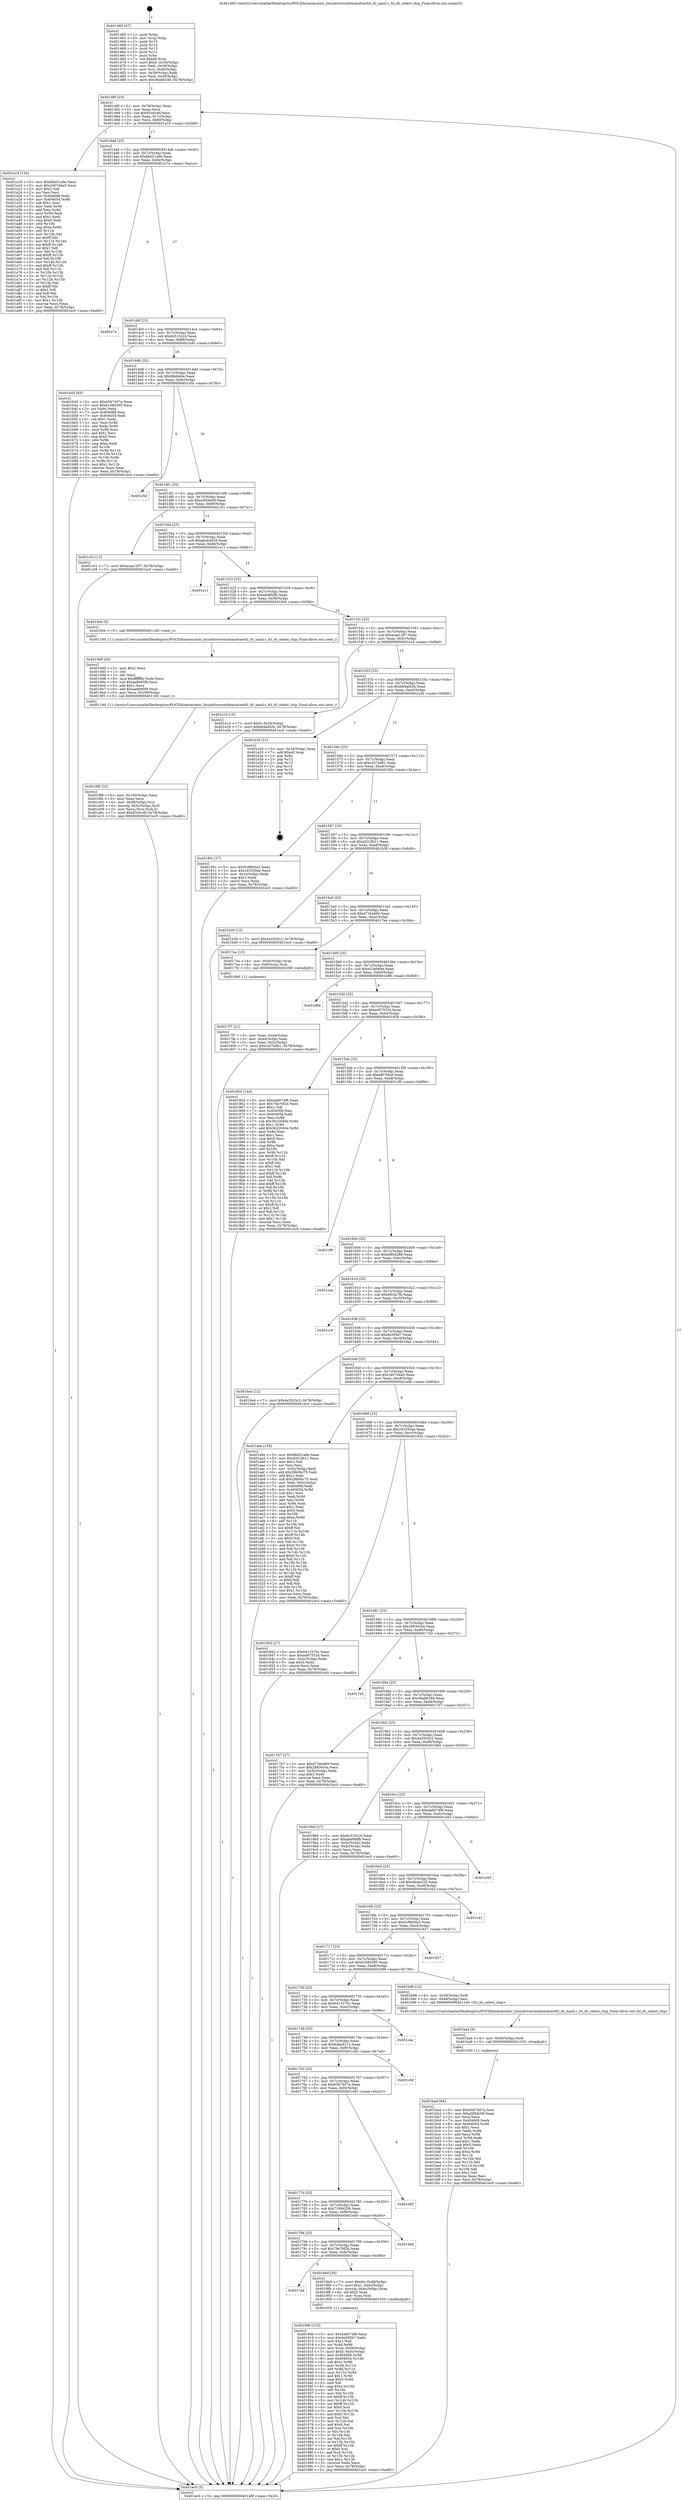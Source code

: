 digraph "0x401460" {
  label = "0x401460 (/mnt/c/Users/mathe/Desktop/tcc/POCII/binaries/extr_linuxdriversmtdnandrawfsl_ifc_nand.c_fsl_ifc_select_chip_Final-ollvm.out::main(0))"
  labelloc = "t"
  node[shape=record]

  Entry [label="",width=0.3,height=0.3,shape=circle,fillcolor=black,style=filled]
  "0x40148f" [label="{
     0x40148f [23]\l
     | [instrs]\l
     &nbsp;&nbsp;0x40148f \<+3\>: mov -0x78(%rbp),%eax\l
     &nbsp;&nbsp;0x401492 \<+2\>: mov %eax,%ecx\l
     &nbsp;&nbsp;0x401494 \<+6\>: sub $0x83cfcc6f,%ecx\l
     &nbsp;&nbsp;0x40149a \<+3\>: mov %eax,-0x7c(%rbp)\l
     &nbsp;&nbsp;0x40149d \<+3\>: mov %ecx,-0x80(%rbp)\l
     &nbsp;&nbsp;0x4014a0 \<+6\>: je 0000000000401a18 \<main+0x5b8\>\l
  }"]
  "0x401a18" [label="{
     0x401a18 [134]\l
     | [instrs]\l
     &nbsp;&nbsp;0x401a18 \<+5\>: mov $0x8bb51a9e,%eax\l
     &nbsp;&nbsp;0x401a1d \<+5\>: mov $0x2407d4a5,%ecx\l
     &nbsp;&nbsp;0x401a22 \<+2\>: mov $0x1,%dl\l
     &nbsp;&nbsp;0x401a24 \<+2\>: xor %esi,%esi\l
     &nbsp;&nbsp;0x401a26 \<+7\>: mov 0x404068,%edi\l
     &nbsp;&nbsp;0x401a2d \<+8\>: mov 0x404054,%r8d\l
     &nbsp;&nbsp;0x401a35 \<+3\>: sub $0x1,%esi\l
     &nbsp;&nbsp;0x401a38 \<+3\>: mov %edi,%r9d\l
     &nbsp;&nbsp;0x401a3b \<+3\>: add %esi,%r9d\l
     &nbsp;&nbsp;0x401a3e \<+4\>: imul %r9d,%edi\l
     &nbsp;&nbsp;0x401a42 \<+3\>: and $0x1,%edi\l
     &nbsp;&nbsp;0x401a45 \<+3\>: cmp $0x0,%edi\l
     &nbsp;&nbsp;0x401a48 \<+4\>: sete %r10b\l
     &nbsp;&nbsp;0x401a4c \<+4\>: cmp $0xa,%r8d\l
     &nbsp;&nbsp;0x401a50 \<+4\>: setl %r11b\l
     &nbsp;&nbsp;0x401a54 \<+3\>: mov %r10b,%bl\l
     &nbsp;&nbsp;0x401a57 \<+3\>: xor $0xff,%bl\l
     &nbsp;&nbsp;0x401a5a \<+3\>: mov %r11b,%r14b\l
     &nbsp;&nbsp;0x401a5d \<+4\>: xor $0xff,%r14b\l
     &nbsp;&nbsp;0x401a61 \<+3\>: xor $0x1,%dl\l
     &nbsp;&nbsp;0x401a64 \<+3\>: mov %bl,%r15b\l
     &nbsp;&nbsp;0x401a67 \<+4\>: and $0xff,%r15b\l
     &nbsp;&nbsp;0x401a6b \<+3\>: and %dl,%r10b\l
     &nbsp;&nbsp;0x401a6e \<+3\>: mov %r14b,%r12b\l
     &nbsp;&nbsp;0x401a71 \<+4\>: and $0xff,%r12b\l
     &nbsp;&nbsp;0x401a75 \<+3\>: and %dl,%r11b\l
     &nbsp;&nbsp;0x401a78 \<+3\>: or %r10b,%r15b\l
     &nbsp;&nbsp;0x401a7b \<+3\>: or %r11b,%r12b\l
     &nbsp;&nbsp;0x401a7e \<+3\>: xor %r12b,%r15b\l
     &nbsp;&nbsp;0x401a81 \<+3\>: or %r14b,%bl\l
     &nbsp;&nbsp;0x401a84 \<+3\>: xor $0xff,%bl\l
     &nbsp;&nbsp;0x401a87 \<+3\>: or $0x1,%dl\l
     &nbsp;&nbsp;0x401a8a \<+2\>: and %dl,%bl\l
     &nbsp;&nbsp;0x401a8c \<+3\>: or %bl,%r15b\l
     &nbsp;&nbsp;0x401a8f \<+4\>: test $0x1,%r15b\l
     &nbsp;&nbsp;0x401a93 \<+3\>: cmovne %ecx,%eax\l
     &nbsp;&nbsp;0x401a96 \<+3\>: mov %eax,-0x78(%rbp)\l
     &nbsp;&nbsp;0x401a99 \<+5\>: jmp 0000000000401ec0 \<main+0xa60\>\l
  }"]
  "0x4014a6" [label="{
     0x4014a6 [25]\l
     | [instrs]\l
     &nbsp;&nbsp;0x4014a6 \<+5\>: jmp 00000000004014ab \<main+0x4b\>\l
     &nbsp;&nbsp;0x4014ab \<+3\>: mov -0x7c(%rbp),%eax\l
     &nbsp;&nbsp;0x4014ae \<+5\>: sub $0x8bb51a9e,%eax\l
     &nbsp;&nbsp;0x4014b3 \<+6\>: mov %eax,-0x84(%rbp)\l
     &nbsp;&nbsp;0x4014b9 \<+6\>: je 0000000000401e7a \<main+0xa1a\>\l
  }"]
  Exit [label="",width=0.3,height=0.3,shape=circle,fillcolor=black,style=filled,peripheries=2]
  "0x401e7a" [label="{
     0x401e7a\l
  }", style=dashed]
  "0x4014bf" [label="{
     0x4014bf [25]\l
     | [instrs]\l
     &nbsp;&nbsp;0x4014bf \<+5\>: jmp 00000000004014c4 \<main+0x64\>\l
     &nbsp;&nbsp;0x4014c4 \<+3\>: mov -0x7c(%rbp),%eax\l
     &nbsp;&nbsp;0x4014c7 \<+5\>: sub $0x8c515c1b,%eax\l
     &nbsp;&nbsp;0x4014cc \<+6\>: mov %eax,-0x88(%rbp)\l
     &nbsp;&nbsp;0x4014d2 \<+6\>: je 0000000000401b45 \<main+0x6e5\>\l
  }"]
  "0x401bad" [label="{
     0x401bad [84]\l
     | [instrs]\l
     &nbsp;&nbsp;0x401bad \<+5\>: mov $0x6567407a,%esi\l
     &nbsp;&nbsp;0x401bb2 \<+5\>: mov $0xa5f5dc08,%eax\l
     &nbsp;&nbsp;0x401bb7 \<+2\>: xor %ecx,%ecx\l
     &nbsp;&nbsp;0x401bb9 \<+7\>: mov 0x404068,%edx\l
     &nbsp;&nbsp;0x401bc0 \<+8\>: mov 0x404054,%r8d\l
     &nbsp;&nbsp;0x401bc8 \<+3\>: sub $0x1,%ecx\l
     &nbsp;&nbsp;0x401bcb \<+3\>: mov %edx,%r9d\l
     &nbsp;&nbsp;0x401bce \<+3\>: add %ecx,%r9d\l
     &nbsp;&nbsp;0x401bd1 \<+4\>: imul %r9d,%edx\l
     &nbsp;&nbsp;0x401bd5 \<+3\>: and $0x1,%edx\l
     &nbsp;&nbsp;0x401bd8 \<+3\>: cmp $0x0,%edx\l
     &nbsp;&nbsp;0x401bdb \<+4\>: sete %r10b\l
     &nbsp;&nbsp;0x401bdf \<+4\>: cmp $0xa,%r8d\l
     &nbsp;&nbsp;0x401be3 \<+4\>: setl %r11b\l
     &nbsp;&nbsp;0x401be7 \<+3\>: mov %r10b,%bl\l
     &nbsp;&nbsp;0x401bea \<+3\>: and %r11b,%bl\l
     &nbsp;&nbsp;0x401bed \<+3\>: xor %r11b,%r10b\l
     &nbsp;&nbsp;0x401bf0 \<+3\>: or %r10b,%bl\l
     &nbsp;&nbsp;0x401bf3 \<+3\>: test $0x1,%bl\l
     &nbsp;&nbsp;0x401bf6 \<+3\>: cmovne %eax,%esi\l
     &nbsp;&nbsp;0x401bf9 \<+3\>: mov %esi,-0x78(%rbp)\l
     &nbsp;&nbsp;0x401bfc \<+5\>: jmp 0000000000401ec0 \<main+0xa60\>\l
  }"]
  "0x401b45" [label="{
     0x401b45 [83]\l
     | [instrs]\l
     &nbsp;&nbsp;0x401b45 \<+5\>: mov $0x6567407a,%eax\l
     &nbsp;&nbsp;0x401b4a \<+5\>: mov $0x61684395,%ecx\l
     &nbsp;&nbsp;0x401b4f \<+2\>: xor %edx,%edx\l
     &nbsp;&nbsp;0x401b51 \<+7\>: mov 0x404068,%esi\l
     &nbsp;&nbsp;0x401b58 \<+7\>: mov 0x404054,%edi\l
     &nbsp;&nbsp;0x401b5f \<+3\>: sub $0x1,%edx\l
     &nbsp;&nbsp;0x401b62 \<+3\>: mov %esi,%r8d\l
     &nbsp;&nbsp;0x401b65 \<+3\>: add %edx,%r8d\l
     &nbsp;&nbsp;0x401b68 \<+4\>: imul %r8d,%esi\l
     &nbsp;&nbsp;0x401b6c \<+3\>: and $0x1,%esi\l
     &nbsp;&nbsp;0x401b6f \<+3\>: cmp $0x0,%esi\l
     &nbsp;&nbsp;0x401b72 \<+4\>: sete %r9b\l
     &nbsp;&nbsp;0x401b76 \<+3\>: cmp $0xa,%edi\l
     &nbsp;&nbsp;0x401b79 \<+4\>: setl %r10b\l
     &nbsp;&nbsp;0x401b7d \<+3\>: mov %r9b,%r11b\l
     &nbsp;&nbsp;0x401b80 \<+3\>: and %r10b,%r11b\l
     &nbsp;&nbsp;0x401b83 \<+3\>: xor %r10b,%r9b\l
     &nbsp;&nbsp;0x401b86 \<+3\>: or %r9b,%r11b\l
     &nbsp;&nbsp;0x401b89 \<+4\>: test $0x1,%r11b\l
     &nbsp;&nbsp;0x401b8d \<+3\>: cmovne %ecx,%eax\l
     &nbsp;&nbsp;0x401b90 \<+3\>: mov %eax,-0x78(%rbp)\l
     &nbsp;&nbsp;0x401b93 \<+5\>: jmp 0000000000401ec0 \<main+0xa60\>\l
  }"]
  "0x4014d8" [label="{
     0x4014d8 [25]\l
     | [instrs]\l
     &nbsp;&nbsp;0x4014d8 \<+5\>: jmp 00000000004014dd \<main+0x7d\>\l
     &nbsp;&nbsp;0x4014dd \<+3\>: mov -0x7c(%rbp),%eax\l
     &nbsp;&nbsp;0x4014e0 \<+5\>: sub $0x9fefd40e,%eax\l
     &nbsp;&nbsp;0x4014e5 \<+6\>: mov %eax,-0x8c(%rbp)\l
     &nbsp;&nbsp;0x4014eb \<+6\>: je 0000000000401c5d \<main+0x7fd\>\l
  }"]
  "0x401ba4" [label="{
     0x401ba4 [9]\l
     | [instrs]\l
     &nbsp;&nbsp;0x401ba4 \<+4\>: mov -0x58(%rbp),%rdi\l
     &nbsp;&nbsp;0x401ba8 \<+5\>: call 0000000000401030 \<free@plt\>\l
     | [calls]\l
     &nbsp;&nbsp;0x401030 \{1\} (unknown)\l
  }"]
  "0x401c5d" [label="{
     0x401c5d\l
  }", style=dashed]
  "0x4014f1" [label="{
     0x4014f1 [25]\l
     | [instrs]\l
     &nbsp;&nbsp;0x4014f1 \<+5\>: jmp 00000000004014f6 \<main+0x96\>\l
     &nbsp;&nbsp;0x4014f6 \<+3\>: mov -0x7c(%rbp),%eax\l
     &nbsp;&nbsp;0x4014f9 \<+5\>: sub $0xa5f5dc08,%eax\l
     &nbsp;&nbsp;0x4014fe \<+6\>: mov %eax,-0x90(%rbp)\l
     &nbsp;&nbsp;0x401504 \<+6\>: je 0000000000401c01 \<main+0x7a1\>\l
  }"]
  "0x4019f8" [label="{
     0x4019f8 [32]\l
     | [instrs]\l
     &nbsp;&nbsp;0x4019f8 \<+6\>: mov -0x100(%rbp),%ecx\l
     &nbsp;&nbsp;0x4019fe \<+3\>: imul %eax,%ecx\l
     &nbsp;&nbsp;0x401a01 \<+4\>: mov -0x58(%rbp),%rsi\l
     &nbsp;&nbsp;0x401a05 \<+4\>: movslq -0x5c(%rbp),%rdi\l
     &nbsp;&nbsp;0x401a09 \<+3\>: mov %ecx,(%rsi,%rdi,4)\l
     &nbsp;&nbsp;0x401a0c \<+7\>: movl $0x83cfcc6f,-0x78(%rbp)\l
     &nbsp;&nbsp;0x401a13 \<+5\>: jmp 0000000000401ec0 \<main+0xa60\>\l
  }"]
  "0x401c01" [label="{
     0x401c01 [12]\l
     | [instrs]\l
     &nbsp;&nbsp;0x401c01 \<+7\>: movl $0xacaa1287,-0x78(%rbp)\l
     &nbsp;&nbsp;0x401c08 \<+5\>: jmp 0000000000401ec0 \<main+0xa60\>\l
  }"]
  "0x40150a" [label="{
     0x40150a [25]\l
     | [instrs]\l
     &nbsp;&nbsp;0x40150a \<+5\>: jmp 000000000040150f \<main+0xaf\>\l
     &nbsp;&nbsp;0x40150f \<+3\>: mov -0x7c(%rbp),%eax\l
     &nbsp;&nbsp;0x401512 \<+5\>: sub $0xabcb4928,%eax\l
     &nbsp;&nbsp;0x401517 \<+6\>: mov %eax,-0x94(%rbp)\l
     &nbsp;&nbsp;0x40151d \<+6\>: je 0000000000401e11 \<main+0x9b1\>\l
  }"]
  "0x4019d0" [label="{
     0x4019d0 [40]\l
     | [instrs]\l
     &nbsp;&nbsp;0x4019d0 \<+5\>: mov $0x2,%ecx\l
     &nbsp;&nbsp;0x4019d5 \<+1\>: cltd\l
     &nbsp;&nbsp;0x4019d6 \<+2\>: idiv %ecx\l
     &nbsp;&nbsp;0x4019d8 \<+6\>: imul $0xfffffffe,%edx,%ecx\l
     &nbsp;&nbsp;0x4019de \<+6\>: sub $0xaa8b85f9,%ecx\l
     &nbsp;&nbsp;0x4019e4 \<+3\>: add $0x1,%ecx\l
     &nbsp;&nbsp;0x4019e7 \<+6\>: add $0xaa8b85f9,%ecx\l
     &nbsp;&nbsp;0x4019ed \<+6\>: mov %ecx,-0x100(%rbp)\l
     &nbsp;&nbsp;0x4019f3 \<+5\>: call 0000000000401160 \<next_i\>\l
     | [calls]\l
     &nbsp;&nbsp;0x401160 \{1\} (/mnt/c/Users/mathe/Desktop/tcc/POCII/binaries/extr_linuxdriversmtdnandrawfsl_ifc_nand.c_fsl_ifc_select_chip_Final-ollvm.out::next_i)\l
  }"]
  "0x401e11" [label="{
     0x401e11\l
  }", style=dashed]
  "0x401523" [label="{
     0x401523 [25]\l
     | [instrs]\l
     &nbsp;&nbsp;0x401523 \<+5\>: jmp 0000000000401528 \<main+0xc8\>\l
     &nbsp;&nbsp;0x401528 \<+3\>: mov -0x7c(%rbp),%eax\l
     &nbsp;&nbsp;0x40152b \<+5\>: sub $0xabd9fdfb,%eax\l
     &nbsp;&nbsp;0x401530 \<+6\>: mov %eax,-0x98(%rbp)\l
     &nbsp;&nbsp;0x401536 \<+6\>: je 00000000004019cb \<main+0x56b\>\l
  }"]
  "0x40190b" [label="{
     0x40190b [153]\l
     | [instrs]\l
     &nbsp;&nbsp;0x40190b \<+5\>: mov $0x4a6074f8,%ecx\l
     &nbsp;&nbsp;0x401910 \<+5\>: mov $0x8e295b7,%edx\l
     &nbsp;&nbsp;0x401915 \<+3\>: mov $0x1,%sil\l
     &nbsp;&nbsp;0x401918 \<+3\>: xor %r8d,%r8d\l
     &nbsp;&nbsp;0x40191b \<+4\>: mov %rax,-0x58(%rbp)\l
     &nbsp;&nbsp;0x40191f \<+7\>: movl $0x0,-0x5c(%rbp)\l
     &nbsp;&nbsp;0x401926 \<+8\>: mov 0x404068,%r9d\l
     &nbsp;&nbsp;0x40192e \<+8\>: mov 0x404054,%r10d\l
     &nbsp;&nbsp;0x401936 \<+4\>: sub $0x1,%r8d\l
     &nbsp;&nbsp;0x40193a \<+3\>: mov %r9d,%r11d\l
     &nbsp;&nbsp;0x40193d \<+3\>: add %r8d,%r11d\l
     &nbsp;&nbsp;0x401940 \<+4\>: imul %r11d,%r9d\l
     &nbsp;&nbsp;0x401944 \<+4\>: and $0x1,%r9d\l
     &nbsp;&nbsp;0x401948 \<+4\>: cmp $0x0,%r9d\l
     &nbsp;&nbsp;0x40194c \<+3\>: sete %bl\l
     &nbsp;&nbsp;0x40194f \<+4\>: cmp $0xa,%r10d\l
     &nbsp;&nbsp;0x401953 \<+4\>: setl %r14b\l
     &nbsp;&nbsp;0x401957 \<+3\>: mov %bl,%r15b\l
     &nbsp;&nbsp;0x40195a \<+4\>: xor $0xff,%r15b\l
     &nbsp;&nbsp;0x40195e \<+3\>: mov %r14b,%r12b\l
     &nbsp;&nbsp;0x401961 \<+4\>: xor $0xff,%r12b\l
     &nbsp;&nbsp;0x401965 \<+4\>: xor $0x0,%sil\l
     &nbsp;&nbsp;0x401969 \<+3\>: mov %r15b,%r13b\l
     &nbsp;&nbsp;0x40196c \<+4\>: and $0x0,%r13b\l
     &nbsp;&nbsp;0x401970 \<+3\>: and %sil,%bl\l
     &nbsp;&nbsp;0x401973 \<+3\>: mov %r12b,%al\l
     &nbsp;&nbsp;0x401976 \<+2\>: and $0x0,%al\l
     &nbsp;&nbsp;0x401978 \<+3\>: and %sil,%r14b\l
     &nbsp;&nbsp;0x40197b \<+3\>: or %bl,%r13b\l
     &nbsp;&nbsp;0x40197e \<+3\>: or %r14b,%al\l
     &nbsp;&nbsp;0x401981 \<+3\>: xor %al,%r13b\l
     &nbsp;&nbsp;0x401984 \<+3\>: or %r12b,%r15b\l
     &nbsp;&nbsp;0x401987 \<+4\>: xor $0xff,%r15b\l
     &nbsp;&nbsp;0x40198b \<+4\>: or $0x0,%sil\l
     &nbsp;&nbsp;0x40198f \<+3\>: and %sil,%r15b\l
     &nbsp;&nbsp;0x401992 \<+3\>: or %r15b,%r13b\l
     &nbsp;&nbsp;0x401995 \<+4\>: test $0x1,%r13b\l
     &nbsp;&nbsp;0x401999 \<+3\>: cmovne %edx,%ecx\l
     &nbsp;&nbsp;0x40199c \<+3\>: mov %ecx,-0x78(%rbp)\l
     &nbsp;&nbsp;0x40199f \<+5\>: jmp 0000000000401ec0 \<main+0xa60\>\l
  }"]
  "0x4019cb" [label="{
     0x4019cb [5]\l
     | [instrs]\l
     &nbsp;&nbsp;0x4019cb \<+5\>: call 0000000000401160 \<next_i\>\l
     | [calls]\l
     &nbsp;&nbsp;0x401160 \{1\} (/mnt/c/Users/mathe/Desktop/tcc/POCII/binaries/extr_linuxdriversmtdnandrawfsl_ifc_nand.c_fsl_ifc_select_chip_Final-ollvm.out::next_i)\l
  }"]
  "0x40153c" [label="{
     0x40153c [25]\l
     | [instrs]\l
     &nbsp;&nbsp;0x40153c \<+5\>: jmp 0000000000401541 \<main+0xe1\>\l
     &nbsp;&nbsp;0x401541 \<+3\>: mov -0x7c(%rbp),%eax\l
     &nbsp;&nbsp;0x401544 \<+5\>: sub $0xacaa1287,%eax\l
     &nbsp;&nbsp;0x401549 \<+6\>: mov %eax,-0x9c(%rbp)\l
     &nbsp;&nbsp;0x40154f \<+6\>: je 0000000000401e1d \<main+0x9bd\>\l
  }"]
  "0x4017ad" [label="{
     0x4017ad\l
  }", style=dashed]
  "0x401e1d" [label="{
     0x401e1d [19]\l
     | [instrs]\l
     &nbsp;&nbsp;0x401e1d \<+7\>: movl $0x0,-0x34(%rbp)\l
     &nbsp;&nbsp;0x401e24 \<+7\>: movl $0xb64af42b,-0x78(%rbp)\l
     &nbsp;&nbsp;0x401e2b \<+5\>: jmp 0000000000401ec0 \<main+0xa60\>\l
  }"]
  "0x401555" [label="{
     0x401555 [25]\l
     | [instrs]\l
     &nbsp;&nbsp;0x401555 \<+5\>: jmp 000000000040155a \<main+0xfa\>\l
     &nbsp;&nbsp;0x40155a \<+3\>: mov -0x7c(%rbp),%eax\l
     &nbsp;&nbsp;0x40155d \<+5\>: sub $0xb64af42b,%eax\l
     &nbsp;&nbsp;0x401562 \<+6\>: mov %eax,-0xa0(%rbp)\l
     &nbsp;&nbsp;0x401568 \<+6\>: je 0000000000401e30 \<main+0x9d0\>\l
  }"]
  "0x4018ed" [label="{
     0x4018ed [30]\l
     | [instrs]\l
     &nbsp;&nbsp;0x4018ed \<+7\>: movl $0x64,-0x48(%rbp)\l
     &nbsp;&nbsp;0x4018f4 \<+7\>: movl $0x1,-0x4c(%rbp)\l
     &nbsp;&nbsp;0x4018fb \<+4\>: movslq -0x4c(%rbp),%rax\l
     &nbsp;&nbsp;0x4018ff \<+4\>: shl $0x2,%rax\l
     &nbsp;&nbsp;0x401903 \<+3\>: mov %rax,%rdi\l
     &nbsp;&nbsp;0x401906 \<+5\>: call 0000000000401050 \<malloc@plt\>\l
     | [calls]\l
     &nbsp;&nbsp;0x401050 \{1\} (unknown)\l
  }"]
  "0x401e30" [label="{
     0x401e30 [21]\l
     | [instrs]\l
     &nbsp;&nbsp;0x401e30 \<+3\>: mov -0x34(%rbp),%eax\l
     &nbsp;&nbsp;0x401e33 \<+7\>: add $0xe8,%rsp\l
     &nbsp;&nbsp;0x401e3a \<+1\>: pop %rbx\l
     &nbsp;&nbsp;0x401e3b \<+2\>: pop %r12\l
     &nbsp;&nbsp;0x401e3d \<+2\>: pop %r13\l
     &nbsp;&nbsp;0x401e3f \<+2\>: pop %r14\l
     &nbsp;&nbsp;0x401e41 \<+2\>: pop %r15\l
     &nbsp;&nbsp;0x401e43 \<+1\>: pop %rbp\l
     &nbsp;&nbsp;0x401e44 \<+1\>: ret\l
  }"]
  "0x40156e" [label="{
     0x40156e [25]\l
     | [instrs]\l
     &nbsp;&nbsp;0x40156e \<+5\>: jmp 0000000000401573 \<main+0x113\>\l
     &nbsp;&nbsp;0x401573 \<+3\>: mov -0x7c(%rbp),%eax\l
     &nbsp;&nbsp;0x401576 \<+5\>: sub $0xc437ed61,%eax\l
     &nbsp;&nbsp;0x40157b \<+6\>: mov %eax,-0xa4(%rbp)\l
     &nbsp;&nbsp;0x401581 \<+6\>: je 000000000040180c \<main+0x3ac\>\l
  }"]
  "0x401794" [label="{
     0x401794 [25]\l
     | [instrs]\l
     &nbsp;&nbsp;0x401794 \<+5\>: jmp 0000000000401799 \<main+0x339\>\l
     &nbsp;&nbsp;0x401799 \<+3\>: mov -0x7c(%rbp),%eax\l
     &nbsp;&nbsp;0x40179c \<+5\>: sub $0x79a76f2b,%eax\l
     &nbsp;&nbsp;0x4017a1 \<+6\>: mov %eax,-0xfc(%rbp)\l
     &nbsp;&nbsp;0x4017a7 \<+6\>: je 00000000004018ed \<main+0x48d\>\l
  }"]
  "0x40180c" [label="{
     0x40180c [27]\l
     | [instrs]\l
     &nbsp;&nbsp;0x40180c \<+5\>: mov $0x5c9800a3,%eax\l
     &nbsp;&nbsp;0x401811 \<+5\>: mov $0x243550ae,%ecx\l
     &nbsp;&nbsp;0x401816 \<+3\>: mov -0x2c(%rbp),%edx\l
     &nbsp;&nbsp;0x401819 \<+3\>: cmp $0x1,%edx\l
     &nbsp;&nbsp;0x40181c \<+3\>: cmovl %ecx,%eax\l
     &nbsp;&nbsp;0x40181f \<+3\>: mov %eax,-0x78(%rbp)\l
     &nbsp;&nbsp;0x401822 \<+5\>: jmp 0000000000401ec0 \<main+0xa60\>\l
  }"]
  "0x401587" [label="{
     0x401587 [25]\l
     | [instrs]\l
     &nbsp;&nbsp;0x401587 \<+5\>: jmp 000000000040158c \<main+0x12c\>\l
     &nbsp;&nbsp;0x40158c \<+3\>: mov -0x7c(%rbp),%eax\l
     &nbsp;&nbsp;0x40158f \<+5\>: sub $0xd321fb11,%eax\l
     &nbsp;&nbsp;0x401594 \<+6\>: mov %eax,-0xa8(%rbp)\l
     &nbsp;&nbsp;0x40159a \<+6\>: je 0000000000401b39 \<main+0x6d9\>\l
  }"]
  "0x401eb4" [label="{
     0x401eb4\l
  }", style=dashed]
  "0x401b39" [label="{
     0x401b39 [12]\l
     | [instrs]\l
     &nbsp;&nbsp;0x401b39 \<+7\>: movl $0x4a3503c2,-0x78(%rbp)\l
     &nbsp;&nbsp;0x401b40 \<+5\>: jmp 0000000000401ec0 \<main+0xa60\>\l
  }"]
  "0x4015a0" [label="{
     0x4015a0 [25]\l
     | [instrs]\l
     &nbsp;&nbsp;0x4015a0 \<+5\>: jmp 00000000004015a5 \<main+0x145\>\l
     &nbsp;&nbsp;0x4015a5 \<+3\>: mov -0x7c(%rbp),%eax\l
     &nbsp;&nbsp;0x4015a8 \<+5\>: sub $0xd716a469,%eax\l
     &nbsp;&nbsp;0x4015ad \<+6\>: mov %eax,-0xac(%rbp)\l
     &nbsp;&nbsp;0x4015b3 \<+6\>: je 00000000004017ea \<main+0x38a\>\l
  }"]
  "0x40177b" [label="{
     0x40177b [25]\l
     | [instrs]\l
     &nbsp;&nbsp;0x40177b \<+5\>: jmp 0000000000401780 \<main+0x320\>\l
     &nbsp;&nbsp;0x401780 \<+3\>: mov -0x7c(%rbp),%eax\l
     &nbsp;&nbsp;0x401783 \<+5\>: sub $0x7169d256,%eax\l
     &nbsp;&nbsp;0x401788 \<+6\>: mov %eax,-0xf8(%rbp)\l
     &nbsp;&nbsp;0x40178e \<+6\>: je 0000000000401eb4 \<main+0xa54\>\l
  }"]
  "0x4017ea" [label="{
     0x4017ea [13]\l
     | [instrs]\l
     &nbsp;&nbsp;0x4017ea \<+4\>: mov -0x40(%rbp),%rax\l
     &nbsp;&nbsp;0x4017ee \<+4\>: mov 0x8(%rax),%rdi\l
     &nbsp;&nbsp;0x4017f2 \<+5\>: call 0000000000401060 \<atoi@plt\>\l
     | [calls]\l
     &nbsp;&nbsp;0x401060 \{1\} (unknown)\l
  }"]
  "0x4015b9" [label="{
     0x4015b9 [25]\l
     | [instrs]\l
     &nbsp;&nbsp;0x4015b9 \<+5\>: jmp 00000000004015be \<main+0x15e\>\l
     &nbsp;&nbsp;0x4015be \<+3\>: mov -0x7c(%rbp),%eax\l
     &nbsp;&nbsp;0x4015c1 \<+5\>: sub $0xe23eb84e,%eax\l
     &nbsp;&nbsp;0x4015c6 \<+6\>: mov %eax,-0xb0(%rbp)\l
     &nbsp;&nbsp;0x4015cc \<+6\>: je 0000000000401d86 \<main+0x926\>\l
  }"]
  "0x401e93" [label="{
     0x401e93\l
  }", style=dashed]
  "0x401d86" [label="{
     0x401d86\l
  }", style=dashed]
  "0x4015d2" [label="{
     0x4015d2 [25]\l
     | [instrs]\l
     &nbsp;&nbsp;0x4015d2 \<+5\>: jmp 00000000004015d7 \<main+0x177\>\l
     &nbsp;&nbsp;0x4015d7 \<+3\>: mov -0x7c(%rbp),%eax\l
     &nbsp;&nbsp;0x4015da \<+5\>: sub $0xed975534,%eax\l
     &nbsp;&nbsp;0x4015df \<+6\>: mov %eax,-0xb4(%rbp)\l
     &nbsp;&nbsp;0x4015e5 \<+6\>: je 000000000040185d \<main+0x3fd\>\l
  }"]
  "0x401762" [label="{
     0x401762 [25]\l
     | [instrs]\l
     &nbsp;&nbsp;0x401762 \<+5\>: jmp 0000000000401767 \<main+0x307\>\l
     &nbsp;&nbsp;0x401767 \<+3\>: mov -0x7c(%rbp),%eax\l
     &nbsp;&nbsp;0x40176a \<+5\>: sub $0x6567407a,%eax\l
     &nbsp;&nbsp;0x40176f \<+6\>: mov %eax,-0xf4(%rbp)\l
     &nbsp;&nbsp;0x401775 \<+6\>: je 0000000000401e93 \<main+0xa33\>\l
  }"]
  "0x40185d" [label="{
     0x40185d [144]\l
     | [instrs]\l
     &nbsp;&nbsp;0x40185d \<+5\>: mov $0x4a6074f8,%eax\l
     &nbsp;&nbsp;0x401862 \<+5\>: mov $0x79a76f2b,%ecx\l
     &nbsp;&nbsp;0x401867 \<+2\>: mov $0x1,%dl\l
     &nbsp;&nbsp;0x401869 \<+7\>: mov 0x404068,%esi\l
     &nbsp;&nbsp;0x401870 \<+7\>: mov 0x404054,%edi\l
     &nbsp;&nbsp;0x401877 \<+3\>: mov %esi,%r8d\l
     &nbsp;&nbsp;0x40187a \<+7\>: sub $0x3622640e,%r8d\l
     &nbsp;&nbsp;0x401881 \<+4\>: sub $0x1,%r8d\l
     &nbsp;&nbsp;0x401885 \<+7\>: add $0x3622640e,%r8d\l
     &nbsp;&nbsp;0x40188c \<+4\>: imul %r8d,%esi\l
     &nbsp;&nbsp;0x401890 \<+3\>: and $0x1,%esi\l
     &nbsp;&nbsp;0x401893 \<+3\>: cmp $0x0,%esi\l
     &nbsp;&nbsp;0x401896 \<+4\>: sete %r9b\l
     &nbsp;&nbsp;0x40189a \<+3\>: cmp $0xa,%edi\l
     &nbsp;&nbsp;0x40189d \<+4\>: setl %r10b\l
     &nbsp;&nbsp;0x4018a1 \<+3\>: mov %r9b,%r11b\l
     &nbsp;&nbsp;0x4018a4 \<+4\>: xor $0xff,%r11b\l
     &nbsp;&nbsp;0x4018a8 \<+3\>: mov %r10b,%bl\l
     &nbsp;&nbsp;0x4018ab \<+3\>: xor $0xff,%bl\l
     &nbsp;&nbsp;0x4018ae \<+3\>: xor $0x1,%dl\l
     &nbsp;&nbsp;0x4018b1 \<+3\>: mov %r11b,%r14b\l
     &nbsp;&nbsp;0x4018b4 \<+4\>: and $0xff,%r14b\l
     &nbsp;&nbsp;0x4018b8 \<+3\>: and %dl,%r9b\l
     &nbsp;&nbsp;0x4018bb \<+3\>: mov %bl,%r15b\l
     &nbsp;&nbsp;0x4018be \<+4\>: and $0xff,%r15b\l
     &nbsp;&nbsp;0x4018c2 \<+3\>: and %dl,%r10b\l
     &nbsp;&nbsp;0x4018c5 \<+3\>: or %r9b,%r14b\l
     &nbsp;&nbsp;0x4018c8 \<+3\>: or %r10b,%r15b\l
     &nbsp;&nbsp;0x4018cb \<+3\>: xor %r15b,%r14b\l
     &nbsp;&nbsp;0x4018ce \<+3\>: or %bl,%r11b\l
     &nbsp;&nbsp;0x4018d1 \<+4\>: xor $0xff,%r11b\l
     &nbsp;&nbsp;0x4018d5 \<+3\>: or $0x1,%dl\l
     &nbsp;&nbsp;0x4018d8 \<+3\>: and %dl,%r11b\l
     &nbsp;&nbsp;0x4018db \<+3\>: or %r11b,%r14b\l
     &nbsp;&nbsp;0x4018de \<+4\>: test $0x1,%r14b\l
     &nbsp;&nbsp;0x4018e2 \<+3\>: cmovne %ecx,%eax\l
     &nbsp;&nbsp;0x4018e5 \<+3\>: mov %eax,-0x78(%rbp)\l
     &nbsp;&nbsp;0x4018e8 \<+5\>: jmp 0000000000401ec0 \<main+0xa60\>\l
  }"]
  "0x4015eb" [label="{
     0x4015eb [25]\l
     | [instrs]\l
     &nbsp;&nbsp;0x4015eb \<+5\>: jmp 00000000004015f0 \<main+0x190\>\l
     &nbsp;&nbsp;0x4015f0 \<+3\>: mov -0x7c(%rbp),%eax\l
     &nbsp;&nbsp;0x4015f3 \<+5\>: sub $0xef07bfa9,%eax\l
     &nbsp;&nbsp;0x4015f8 \<+6\>: mov %eax,-0xb8(%rbp)\l
     &nbsp;&nbsp;0x4015fe \<+6\>: je 0000000000401cf6 \<main+0x896\>\l
  }"]
  "0x401c0d" [label="{
     0x401c0d\l
  }", style=dashed]
  "0x401cf6" [label="{
     0x401cf6\l
  }", style=dashed]
  "0x401604" [label="{
     0x401604 [25]\l
     | [instrs]\l
     &nbsp;&nbsp;0x401604 \<+5\>: jmp 0000000000401609 \<main+0x1a9\>\l
     &nbsp;&nbsp;0x401609 \<+3\>: mov -0x7c(%rbp),%eax\l
     &nbsp;&nbsp;0x40160c \<+5\>: sub $0xef80d288,%eax\l
     &nbsp;&nbsp;0x401611 \<+6\>: mov %eax,-0xbc(%rbp)\l
     &nbsp;&nbsp;0x401617 \<+6\>: je 0000000000401caa \<main+0x84a\>\l
  }"]
  "0x401749" [label="{
     0x401749 [25]\l
     | [instrs]\l
     &nbsp;&nbsp;0x401749 \<+5\>: jmp 000000000040174e \<main+0x2ee\>\l
     &nbsp;&nbsp;0x40174e \<+3\>: mov -0x7c(%rbp),%eax\l
     &nbsp;&nbsp;0x401751 \<+5\>: sub $0x64bc9113,%eax\l
     &nbsp;&nbsp;0x401756 \<+6\>: mov %eax,-0xf0(%rbp)\l
     &nbsp;&nbsp;0x40175c \<+6\>: je 0000000000401c0d \<main+0x7ad\>\l
  }"]
  "0x401caa" [label="{
     0x401caa\l
  }", style=dashed]
  "0x40161d" [label="{
     0x40161d [25]\l
     | [instrs]\l
     &nbsp;&nbsp;0x40161d \<+5\>: jmp 0000000000401622 \<main+0x1c2\>\l
     &nbsp;&nbsp;0x401622 \<+3\>: mov -0x7c(%rbp),%eax\l
     &nbsp;&nbsp;0x401625 \<+5\>: sub $0xf003a7fb,%eax\l
     &nbsp;&nbsp;0x40162a \<+6\>: mov %eax,-0xc0(%rbp)\l
     &nbsp;&nbsp;0x401630 \<+6\>: je 0000000000401cc9 \<main+0x869\>\l
  }"]
  "0x401cea" [label="{
     0x401cea\l
  }", style=dashed]
  "0x401cc9" [label="{
     0x401cc9\l
  }", style=dashed]
  "0x401636" [label="{
     0x401636 [25]\l
     | [instrs]\l
     &nbsp;&nbsp;0x401636 \<+5\>: jmp 000000000040163b \<main+0x1db\>\l
     &nbsp;&nbsp;0x40163b \<+3\>: mov -0x7c(%rbp),%eax\l
     &nbsp;&nbsp;0x40163e \<+5\>: sub $0x8e295b7,%eax\l
     &nbsp;&nbsp;0x401643 \<+6\>: mov %eax,-0xc4(%rbp)\l
     &nbsp;&nbsp;0x401649 \<+6\>: je 00000000004019a4 \<main+0x544\>\l
  }"]
  "0x401730" [label="{
     0x401730 [25]\l
     | [instrs]\l
     &nbsp;&nbsp;0x401730 \<+5\>: jmp 0000000000401735 \<main+0x2d5\>\l
     &nbsp;&nbsp;0x401735 \<+3\>: mov -0x7c(%rbp),%eax\l
     &nbsp;&nbsp;0x401738 \<+5\>: sub $0x6413370c,%eax\l
     &nbsp;&nbsp;0x40173d \<+6\>: mov %eax,-0xec(%rbp)\l
     &nbsp;&nbsp;0x401743 \<+6\>: je 0000000000401cea \<main+0x88a\>\l
  }"]
  "0x4019a4" [label="{
     0x4019a4 [12]\l
     | [instrs]\l
     &nbsp;&nbsp;0x4019a4 \<+7\>: movl $0x4a3503c2,-0x78(%rbp)\l
     &nbsp;&nbsp;0x4019ab \<+5\>: jmp 0000000000401ec0 \<main+0xa60\>\l
  }"]
  "0x40164f" [label="{
     0x40164f [25]\l
     | [instrs]\l
     &nbsp;&nbsp;0x40164f \<+5\>: jmp 0000000000401654 \<main+0x1f4\>\l
     &nbsp;&nbsp;0x401654 \<+3\>: mov -0x7c(%rbp),%eax\l
     &nbsp;&nbsp;0x401657 \<+5\>: sub $0x2407d4a5,%eax\l
     &nbsp;&nbsp;0x40165c \<+6\>: mov %eax,-0xc8(%rbp)\l
     &nbsp;&nbsp;0x401662 \<+6\>: je 0000000000401a9e \<main+0x63e\>\l
  }"]
  "0x401b98" [label="{
     0x401b98 [12]\l
     | [instrs]\l
     &nbsp;&nbsp;0x401b98 \<+4\>: mov -0x58(%rbp),%rdi\l
     &nbsp;&nbsp;0x401b9c \<+3\>: mov -0x48(%rbp),%esi\l
     &nbsp;&nbsp;0x401b9f \<+5\>: call 0000000000401240 \<fsl_ifc_select_chip\>\l
     | [calls]\l
     &nbsp;&nbsp;0x401240 \{1\} (/mnt/c/Users/mathe/Desktop/tcc/POCII/binaries/extr_linuxdriversmtdnandrawfsl_ifc_nand.c_fsl_ifc_select_chip_Final-ollvm.out::fsl_ifc_select_chip)\l
  }"]
  "0x401a9e" [label="{
     0x401a9e [155]\l
     | [instrs]\l
     &nbsp;&nbsp;0x401a9e \<+5\>: mov $0x8bb51a9e,%eax\l
     &nbsp;&nbsp;0x401aa3 \<+5\>: mov $0xd321fb11,%ecx\l
     &nbsp;&nbsp;0x401aa8 \<+2\>: mov $0x1,%dl\l
     &nbsp;&nbsp;0x401aaa \<+2\>: xor %esi,%esi\l
     &nbsp;&nbsp;0x401aac \<+3\>: mov -0x5c(%rbp),%edi\l
     &nbsp;&nbsp;0x401aaf \<+6\>: add $0x29b0bc75,%edi\l
     &nbsp;&nbsp;0x401ab5 \<+3\>: add $0x1,%edi\l
     &nbsp;&nbsp;0x401ab8 \<+6\>: sub $0x29b0bc75,%edi\l
     &nbsp;&nbsp;0x401abe \<+3\>: mov %edi,-0x5c(%rbp)\l
     &nbsp;&nbsp;0x401ac1 \<+7\>: mov 0x404068,%edi\l
     &nbsp;&nbsp;0x401ac8 \<+8\>: mov 0x404054,%r8d\l
     &nbsp;&nbsp;0x401ad0 \<+3\>: sub $0x1,%esi\l
     &nbsp;&nbsp;0x401ad3 \<+3\>: mov %edi,%r9d\l
     &nbsp;&nbsp;0x401ad6 \<+3\>: add %esi,%r9d\l
     &nbsp;&nbsp;0x401ad9 \<+4\>: imul %r9d,%edi\l
     &nbsp;&nbsp;0x401add \<+3\>: and $0x1,%edi\l
     &nbsp;&nbsp;0x401ae0 \<+3\>: cmp $0x0,%edi\l
     &nbsp;&nbsp;0x401ae3 \<+4\>: sete %r10b\l
     &nbsp;&nbsp;0x401ae7 \<+4\>: cmp $0xa,%r8d\l
     &nbsp;&nbsp;0x401aeb \<+4\>: setl %r11b\l
     &nbsp;&nbsp;0x401aef \<+3\>: mov %r10b,%bl\l
     &nbsp;&nbsp;0x401af2 \<+3\>: xor $0xff,%bl\l
     &nbsp;&nbsp;0x401af5 \<+3\>: mov %r11b,%r14b\l
     &nbsp;&nbsp;0x401af8 \<+4\>: xor $0xff,%r14b\l
     &nbsp;&nbsp;0x401afc \<+3\>: xor $0x0,%dl\l
     &nbsp;&nbsp;0x401aff \<+3\>: mov %bl,%r15b\l
     &nbsp;&nbsp;0x401b02 \<+4\>: and $0x0,%r15b\l
     &nbsp;&nbsp;0x401b06 \<+3\>: and %dl,%r10b\l
     &nbsp;&nbsp;0x401b09 \<+3\>: mov %r14b,%r12b\l
     &nbsp;&nbsp;0x401b0c \<+4\>: and $0x0,%r12b\l
     &nbsp;&nbsp;0x401b10 \<+3\>: and %dl,%r11b\l
     &nbsp;&nbsp;0x401b13 \<+3\>: or %r10b,%r15b\l
     &nbsp;&nbsp;0x401b16 \<+3\>: or %r11b,%r12b\l
     &nbsp;&nbsp;0x401b19 \<+3\>: xor %r12b,%r15b\l
     &nbsp;&nbsp;0x401b1c \<+3\>: or %r14b,%bl\l
     &nbsp;&nbsp;0x401b1f \<+3\>: xor $0xff,%bl\l
     &nbsp;&nbsp;0x401b22 \<+3\>: or $0x0,%dl\l
     &nbsp;&nbsp;0x401b25 \<+2\>: and %dl,%bl\l
     &nbsp;&nbsp;0x401b27 \<+3\>: or %bl,%r15b\l
     &nbsp;&nbsp;0x401b2a \<+4\>: test $0x1,%r15b\l
     &nbsp;&nbsp;0x401b2e \<+3\>: cmovne %ecx,%eax\l
     &nbsp;&nbsp;0x401b31 \<+3\>: mov %eax,-0x78(%rbp)\l
     &nbsp;&nbsp;0x401b34 \<+5\>: jmp 0000000000401ec0 \<main+0xa60\>\l
  }"]
  "0x401668" [label="{
     0x401668 [25]\l
     | [instrs]\l
     &nbsp;&nbsp;0x401668 \<+5\>: jmp 000000000040166d \<main+0x20d\>\l
     &nbsp;&nbsp;0x40166d \<+3\>: mov -0x7c(%rbp),%eax\l
     &nbsp;&nbsp;0x401670 \<+5\>: sub $0x243550ae,%eax\l
     &nbsp;&nbsp;0x401675 \<+6\>: mov %eax,-0xcc(%rbp)\l
     &nbsp;&nbsp;0x40167b \<+6\>: je 0000000000401842 \<main+0x3e2\>\l
  }"]
  "0x401717" [label="{
     0x401717 [25]\l
     | [instrs]\l
     &nbsp;&nbsp;0x401717 \<+5\>: jmp 000000000040171c \<main+0x2bc\>\l
     &nbsp;&nbsp;0x40171c \<+3\>: mov -0x7c(%rbp),%eax\l
     &nbsp;&nbsp;0x40171f \<+5\>: sub $0x61684395,%eax\l
     &nbsp;&nbsp;0x401724 \<+6\>: mov %eax,-0xe8(%rbp)\l
     &nbsp;&nbsp;0x40172a \<+6\>: je 0000000000401b98 \<main+0x738\>\l
  }"]
  "0x401842" [label="{
     0x401842 [27]\l
     | [instrs]\l
     &nbsp;&nbsp;0x401842 \<+5\>: mov $0x6413370c,%eax\l
     &nbsp;&nbsp;0x401847 \<+5\>: mov $0xed975534,%ecx\l
     &nbsp;&nbsp;0x40184c \<+3\>: mov -0x2c(%rbp),%edx\l
     &nbsp;&nbsp;0x40184f \<+3\>: cmp $0x0,%edx\l
     &nbsp;&nbsp;0x401852 \<+3\>: cmove %ecx,%eax\l
     &nbsp;&nbsp;0x401855 \<+3\>: mov %eax,-0x78(%rbp)\l
     &nbsp;&nbsp;0x401858 \<+5\>: jmp 0000000000401ec0 \<main+0xa60\>\l
  }"]
  "0x401681" [label="{
     0x401681 [25]\l
     | [instrs]\l
     &nbsp;&nbsp;0x401681 \<+5\>: jmp 0000000000401686 \<main+0x226\>\l
     &nbsp;&nbsp;0x401686 \<+3\>: mov -0x7c(%rbp),%eax\l
     &nbsp;&nbsp;0x401689 \<+5\>: sub $0x28830c5a,%eax\l
     &nbsp;&nbsp;0x40168e \<+6\>: mov %eax,-0xd0(%rbp)\l
     &nbsp;&nbsp;0x401694 \<+6\>: je 00000000004017d2 \<main+0x372\>\l
  }"]
  "0x401827" [label="{
     0x401827\l
  }", style=dashed]
  "0x4017d2" [label="{
     0x4017d2\l
  }", style=dashed]
  "0x40169a" [label="{
     0x40169a [25]\l
     | [instrs]\l
     &nbsp;&nbsp;0x40169a \<+5\>: jmp 000000000040169f \<main+0x23f\>\l
     &nbsp;&nbsp;0x40169f \<+3\>: mov -0x7c(%rbp),%eax\l
     &nbsp;&nbsp;0x4016a2 \<+5\>: sub $0x36a66184,%eax\l
     &nbsp;&nbsp;0x4016a7 \<+6\>: mov %eax,-0xd4(%rbp)\l
     &nbsp;&nbsp;0x4016ad \<+6\>: je 00000000004017b7 \<main+0x357\>\l
  }"]
  "0x4016fe" [label="{
     0x4016fe [25]\l
     | [instrs]\l
     &nbsp;&nbsp;0x4016fe \<+5\>: jmp 0000000000401703 \<main+0x2a3\>\l
     &nbsp;&nbsp;0x401703 \<+3\>: mov -0x7c(%rbp),%eax\l
     &nbsp;&nbsp;0x401706 \<+5\>: sub $0x5c9800a3,%eax\l
     &nbsp;&nbsp;0x40170b \<+6\>: mov %eax,-0xe4(%rbp)\l
     &nbsp;&nbsp;0x401711 \<+6\>: je 0000000000401827 \<main+0x3c7\>\l
  }"]
  "0x4017b7" [label="{
     0x4017b7 [27]\l
     | [instrs]\l
     &nbsp;&nbsp;0x4017b7 \<+5\>: mov $0xd716a469,%eax\l
     &nbsp;&nbsp;0x4017bc \<+5\>: mov $0x28830c5a,%ecx\l
     &nbsp;&nbsp;0x4017c1 \<+3\>: mov -0x30(%rbp),%edx\l
     &nbsp;&nbsp;0x4017c4 \<+3\>: cmp $0x2,%edx\l
     &nbsp;&nbsp;0x4017c7 \<+3\>: cmovne %ecx,%eax\l
     &nbsp;&nbsp;0x4017ca \<+3\>: mov %eax,-0x78(%rbp)\l
     &nbsp;&nbsp;0x4017cd \<+5\>: jmp 0000000000401ec0 \<main+0xa60\>\l
  }"]
  "0x4016b3" [label="{
     0x4016b3 [25]\l
     | [instrs]\l
     &nbsp;&nbsp;0x4016b3 \<+5\>: jmp 00000000004016b8 \<main+0x258\>\l
     &nbsp;&nbsp;0x4016b8 \<+3\>: mov -0x7c(%rbp),%eax\l
     &nbsp;&nbsp;0x4016bb \<+5\>: sub $0x4a3503c2,%eax\l
     &nbsp;&nbsp;0x4016c0 \<+6\>: mov %eax,-0xd8(%rbp)\l
     &nbsp;&nbsp;0x4016c6 \<+6\>: je 00000000004019b0 \<main+0x550\>\l
  }"]
  "0x401ec0" [label="{
     0x401ec0 [5]\l
     | [instrs]\l
     &nbsp;&nbsp;0x401ec0 \<+5\>: jmp 000000000040148f \<main+0x2f\>\l
  }"]
  "0x401460" [label="{
     0x401460 [47]\l
     | [instrs]\l
     &nbsp;&nbsp;0x401460 \<+1\>: push %rbp\l
     &nbsp;&nbsp;0x401461 \<+3\>: mov %rsp,%rbp\l
     &nbsp;&nbsp;0x401464 \<+2\>: push %r15\l
     &nbsp;&nbsp;0x401466 \<+2\>: push %r14\l
     &nbsp;&nbsp;0x401468 \<+2\>: push %r13\l
     &nbsp;&nbsp;0x40146a \<+2\>: push %r12\l
     &nbsp;&nbsp;0x40146c \<+1\>: push %rbx\l
     &nbsp;&nbsp;0x40146d \<+7\>: sub $0xe8,%rsp\l
     &nbsp;&nbsp;0x401474 \<+7\>: movl $0x0,-0x34(%rbp)\l
     &nbsp;&nbsp;0x40147b \<+3\>: mov %edi,-0x38(%rbp)\l
     &nbsp;&nbsp;0x40147e \<+4\>: mov %rsi,-0x40(%rbp)\l
     &nbsp;&nbsp;0x401482 \<+3\>: mov -0x38(%rbp),%edi\l
     &nbsp;&nbsp;0x401485 \<+3\>: mov %edi,-0x30(%rbp)\l
     &nbsp;&nbsp;0x401488 \<+7\>: movl $0x36a66184,-0x78(%rbp)\l
  }"]
  "0x4017f7" [label="{
     0x4017f7 [21]\l
     | [instrs]\l
     &nbsp;&nbsp;0x4017f7 \<+3\>: mov %eax,-0x44(%rbp)\l
     &nbsp;&nbsp;0x4017fa \<+3\>: mov -0x44(%rbp),%eax\l
     &nbsp;&nbsp;0x4017fd \<+3\>: mov %eax,-0x2c(%rbp)\l
     &nbsp;&nbsp;0x401800 \<+7\>: movl $0xc437ed61,-0x78(%rbp)\l
     &nbsp;&nbsp;0x401807 \<+5\>: jmp 0000000000401ec0 \<main+0xa60\>\l
  }"]
  "0x401c42" [label="{
     0x401c42\l
  }", style=dashed]
  "0x4019b0" [label="{
     0x4019b0 [27]\l
     | [instrs]\l
     &nbsp;&nbsp;0x4019b0 \<+5\>: mov $0x8c515c1b,%eax\l
     &nbsp;&nbsp;0x4019b5 \<+5\>: mov $0xabd9fdfb,%ecx\l
     &nbsp;&nbsp;0x4019ba \<+3\>: mov -0x5c(%rbp),%edx\l
     &nbsp;&nbsp;0x4019bd \<+3\>: cmp -0x4c(%rbp),%edx\l
     &nbsp;&nbsp;0x4019c0 \<+3\>: cmovl %ecx,%eax\l
     &nbsp;&nbsp;0x4019c3 \<+3\>: mov %eax,-0x78(%rbp)\l
     &nbsp;&nbsp;0x4019c6 \<+5\>: jmp 0000000000401ec0 \<main+0xa60\>\l
  }"]
  "0x4016cc" [label="{
     0x4016cc [25]\l
     | [instrs]\l
     &nbsp;&nbsp;0x4016cc \<+5\>: jmp 00000000004016d1 \<main+0x271\>\l
     &nbsp;&nbsp;0x4016d1 \<+3\>: mov -0x7c(%rbp),%eax\l
     &nbsp;&nbsp;0x4016d4 \<+5\>: sub $0x4a6074f8,%eax\l
     &nbsp;&nbsp;0x4016d9 \<+6\>: mov %eax,-0xdc(%rbp)\l
     &nbsp;&nbsp;0x4016df \<+6\>: je 0000000000401e45 \<main+0x9e5\>\l
  }"]
  "0x4016e5" [label="{
     0x4016e5 [25]\l
     | [instrs]\l
     &nbsp;&nbsp;0x4016e5 \<+5\>: jmp 00000000004016ea \<main+0x28a\>\l
     &nbsp;&nbsp;0x4016ea \<+3\>: mov -0x7c(%rbp),%eax\l
     &nbsp;&nbsp;0x4016ed \<+5\>: sub $0x4fe4a225,%eax\l
     &nbsp;&nbsp;0x4016f2 \<+6\>: mov %eax,-0xe0(%rbp)\l
     &nbsp;&nbsp;0x4016f8 \<+6\>: je 0000000000401c42 \<main+0x7e2\>\l
  }"]
  "0x401e45" [label="{
     0x401e45\l
  }", style=dashed]
  Entry -> "0x401460" [label=" 1"]
  "0x40148f" -> "0x401a18" [label=" 1"]
  "0x40148f" -> "0x4014a6" [label=" 17"]
  "0x401e30" -> Exit [label=" 1"]
  "0x4014a6" -> "0x401e7a" [label=" 0"]
  "0x4014a6" -> "0x4014bf" [label=" 17"]
  "0x401e1d" -> "0x401ec0" [label=" 1"]
  "0x4014bf" -> "0x401b45" [label=" 1"]
  "0x4014bf" -> "0x4014d8" [label=" 16"]
  "0x401c01" -> "0x401ec0" [label=" 1"]
  "0x4014d8" -> "0x401c5d" [label=" 0"]
  "0x4014d8" -> "0x4014f1" [label=" 16"]
  "0x401bad" -> "0x401ec0" [label=" 1"]
  "0x4014f1" -> "0x401c01" [label=" 1"]
  "0x4014f1" -> "0x40150a" [label=" 15"]
  "0x401ba4" -> "0x401bad" [label=" 1"]
  "0x40150a" -> "0x401e11" [label=" 0"]
  "0x40150a" -> "0x401523" [label=" 15"]
  "0x401b98" -> "0x401ba4" [label=" 1"]
  "0x401523" -> "0x4019cb" [label=" 1"]
  "0x401523" -> "0x40153c" [label=" 14"]
  "0x401b45" -> "0x401ec0" [label=" 1"]
  "0x40153c" -> "0x401e1d" [label=" 1"]
  "0x40153c" -> "0x401555" [label=" 13"]
  "0x401b39" -> "0x401ec0" [label=" 1"]
  "0x401555" -> "0x401e30" [label=" 1"]
  "0x401555" -> "0x40156e" [label=" 12"]
  "0x401a9e" -> "0x401ec0" [label=" 1"]
  "0x40156e" -> "0x40180c" [label=" 1"]
  "0x40156e" -> "0x401587" [label=" 11"]
  "0x4019f8" -> "0x401ec0" [label=" 1"]
  "0x401587" -> "0x401b39" [label=" 1"]
  "0x401587" -> "0x4015a0" [label=" 10"]
  "0x4019d0" -> "0x4019f8" [label=" 1"]
  "0x4015a0" -> "0x4017ea" [label=" 1"]
  "0x4015a0" -> "0x4015b9" [label=" 9"]
  "0x4019b0" -> "0x401ec0" [label=" 2"]
  "0x4015b9" -> "0x401d86" [label=" 0"]
  "0x4015b9" -> "0x4015d2" [label=" 9"]
  "0x4019a4" -> "0x401ec0" [label=" 1"]
  "0x4015d2" -> "0x40185d" [label=" 1"]
  "0x4015d2" -> "0x4015eb" [label=" 8"]
  "0x4018ed" -> "0x40190b" [label=" 1"]
  "0x4015eb" -> "0x401cf6" [label=" 0"]
  "0x4015eb" -> "0x401604" [label=" 8"]
  "0x401794" -> "0x4017ad" [label=" 0"]
  "0x401604" -> "0x401caa" [label=" 0"]
  "0x401604" -> "0x40161d" [label=" 8"]
  "0x401a18" -> "0x401ec0" [label=" 1"]
  "0x40161d" -> "0x401cc9" [label=" 0"]
  "0x40161d" -> "0x401636" [label=" 8"]
  "0x40177b" -> "0x401794" [label=" 1"]
  "0x401636" -> "0x4019a4" [label=" 1"]
  "0x401636" -> "0x40164f" [label=" 7"]
  "0x4019cb" -> "0x4019d0" [label=" 1"]
  "0x40164f" -> "0x401a9e" [label=" 1"]
  "0x40164f" -> "0x401668" [label=" 6"]
  "0x401762" -> "0x40177b" [label=" 1"]
  "0x401668" -> "0x401842" [label=" 1"]
  "0x401668" -> "0x401681" [label=" 5"]
  "0x40190b" -> "0x401ec0" [label=" 1"]
  "0x401681" -> "0x4017d2" [label=" 0"]
  "0x401681" -> "0x40169a" [label=" 5"]
  "0x401749" -> "0x401762" [label=" 1"]
  "0x40169a" -> "0x4017b7" [label=" 1"]
  "0x40169a" -> "0x4016b3" [label=" 4"]
  "0x4017b7" -> "0x401ec0" [label=" 1"]
  "0x401460" -> "0x40148f" [label=" 1"]
  "0x401ec0" -> "0x40148f" [label=" 17"]
  "0x4017ea" -> "0x4017f7" [label=" 1"]
  "0x4017f7" -> "0x401ec0" [label=" 1"]
  "0x40180c" -> "0x401ec0" [label=" 1"]
  "0x401842" -> "0x401ec0" [label=" 1"]
  "0x40185d" -> "0x401ec0" [label=" 1"]
  "0x401794" -> "0x4018ed" [label=" 1"]
  "0x4016b3" -> "0x4019b0" [label=" 2"]
  "0x4016b3" -> "0x4016cc" [label=" 2"]
  "0x401730" -> "0x401749" [label=" 1"]
  "0x4016cc" -> "0x401e45" [label=" 0"]
  "0x4016cc" -> "0x4016e5" [label=" 2"]
  "0x401730" -> "0x401cea" [label=" 0"]
  "0x4016e5" -> "0x401c42" [label=" 0"]
  "0x4016e5" -> "0x4016fe" [label=" 2"]
  "0x401749" -> "0x401c0d" [label=" 0"]
  "0x4016fe" -> "0x401827" [label=" 0"]
  "0x4016fe" -> "0x401717" [label=" 2"]
  "0x401762" -> "0x401e93" [label=" 0"]
  "0x401717" -> "0x401b98" [label=" 1"]
  "0x401717" -> "0x401730" [label=" 1"]
  "0x40177b" -> "0x401eb4" [label=" 0"]
}
